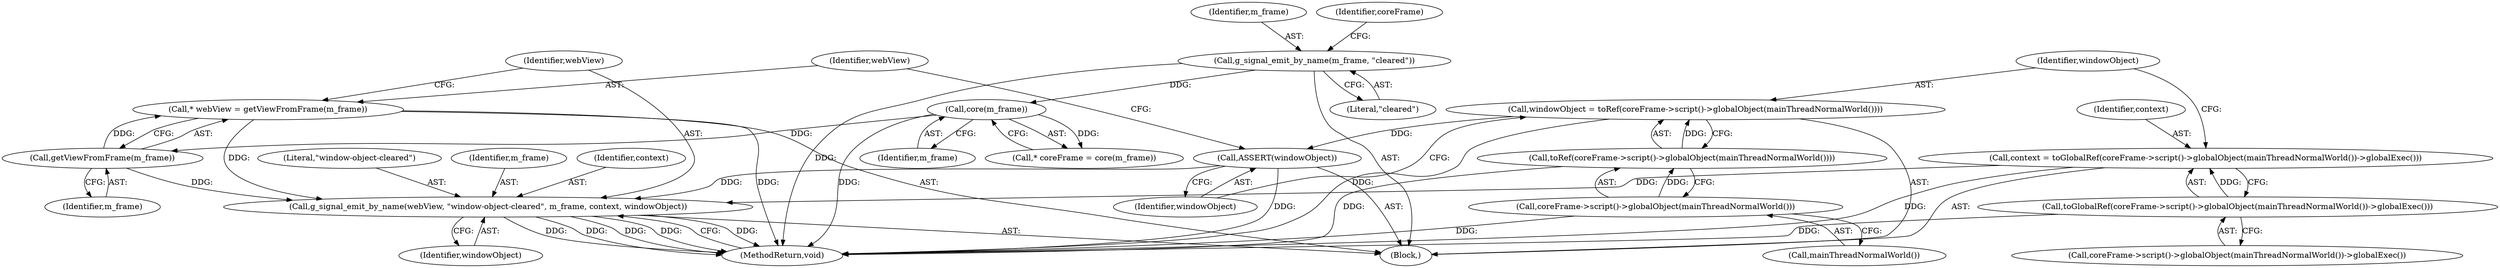 digraph "0_Chrome_a0af50481db56aa780942e8595a20c36b2c34f5c@API" {
"1000141" [label="(Call,g_signal_emit_by_name(webView, \"window-object-cleared\", m_frame, context, windowObject))"];
"1000137" [label="(Call,* webView = getViewFromFrame(m_frame))"];
"1000139" [label="(Call,getViewFromFrame(m_frame))"];
"1000108" [label="(Call,core(m_frame))"];
"1000102" [label="(Call,g_signal_emit_by_name(m_frame, \"cleared\"))"];
"1000124" [label="(Call,context = toGlobalRef(coreFrame->script()->globalObject(mainThreadNormalWorld())->globalExec()))"];
"1000126" [label="(Call,toGlobalRef(coreFrame->script()->globalObject(mainThreadNormalWorld())->globalExec()))"];
"1000134" [label="(Call,ASSERT(windowObject))"];
"1000129" [label="(Call,windowObject = toRef(coreFrame->script()->globalObject(mainThreadNormalWorld())))"];
"1000131" [label="(Call,toRef(coreFrame->script()->globalObject(mainThreadNormalWorld())))"];
"1000132" [label="(Call,coreFrame->script()->globalObject(mainThreadNormalWorld()))"];
"1000142" [label="(Identifier,webView)"];
"1000130" [label="(Identifier,windowObject)"];
"1000139" [label="(Call,getViewFromFrame(m_frame))"];
"1000129" [label="(Call,windowObject = toRef(coreFrame->script()->globalObject(mainThreadNormalWorld())))"];
"1000106" [label="(Call,* coreFrame = core(m_frame))"];
"1000132" [label="(Call,coreFrame->script()->globalObject(mainThreadNormalWorld()))"];
"1000125" [label="(Identifier,context)"];
"1000103" [label="(Identifier,m_frame)"];
"1000143" [label="(Literal,\"window-object-cleared\")"];
"1000134" [label="(Call,ASSERT(windowObject))"];
"1000140" [label="(Identifier,m_frame)"];
"1000104" [label="(Literal,\"cleared\")"];
"1000144" [label="(Identifier,m_frame)"];
"1000102" [label="(Call,g_signal_emit_by_name(m_frame, \"cleared\"))"];
"1000126" [label="(Call,toGlobalRef(coreFrame->script()->globalObject(mainThreadNormalWorld())->globalExec()))"];
"1000147" [label="(MethodReturn,void)"];
"1000141" [label="(Call,g_signal_emit_by_name(webView, \"window-object-cleared\", m_frame, context, windowObject))"];
"1000135" [label="(Identifier,windowObject)"];
"1000124" [label="(Call,context = toGlobalRef(coreFrame->script()->globalObject(mainThreadNormalWorld())->globalExec()))"];
"1000133" [label="(Call,mainThreadNormalWorld())"];
"1000107" [label="(Identifier,coreFrame)"];
"1000109" [label="(Identifier,m_frame)"];
"1000138" [label="(Identifier,webView)"];
"1000127" [label="(Call,coreFrame->script()->globalObject(mainThreadNormalWorld())->globalExec())"];
"1000131" [label="(Call,toRef(coreFrame->script()->globalObject(mainThreadNormalWorld())))"];
"1000101" [label="(Block,)"];
"1000137" [label="(Call,* webView = getViewFromFrame(m_frame))"];
"1000146" [label="(Identifier,windowObject)"];
"1000108" [label="(Call,core(m_frame))"];
"1000145" [label="(Identifier,context)"];
"1000141" -> "1000101"  [label="AST: "];
"1000141" -> "1000146"  [label="CFG: "];
"1000142" -> "1000141"  [label="AST: "];
"1000143" -> "1000141"  [label="AST: "];
"1000144" -> "1000141"  [label="AST: "];
"1000145" -> "1000141"  [label="AST: "];
"1000146" -> "1000141"  [label="AST: "];
"1000147" -> "1000141"  [label="CFG: "];
"1000141" -> "1000147"  [label="DDG: "];
"1000141" -> "1000147"  [label="DDG: "];
"1000141" -> "1000147"  [label="DDG: "];
"1000141" -> "1000147"  [label="DDG: "];
"1000141" -> "1000147"  [label="DDG: "];
"1000137" -> "1000141"  [label="DDG: "];
"1000139" -> "1000141"  [label="DDG: "];
"1000124" -> "1000141"  [label="DDG: "];
"1000134" -> "1000141"  [label="DDG: "];
"1000137" -> "1000101"  [label="AST: "];
"1000137" -> "1000139"  [label="CFG: "];
"1000138" -> "1000137"  [label="AST: "];
"1000139" -> "1000137"  [label="AST: "];
"1000142" -> "1000137"  [label="CFG: "];
"1000137" -> "1000147"  [label="DDG: "];
"1000139" -> "1000137"  [label="DDG: "];
"1000139" -> "1000140"  [label="CFG: "];
"1000140" -> "1000139"  [label="AST: "];
"1000108" -> "1000139"  [label="DDG: "];
"1000108" -> "1000106"  [label="AST: "];
"1000108" -> "1000109"  [label="CFG: "];
"1000109" -> "1000108"  [label="AST: "];
"1000106" -> "1000108"  [label="CFG: "];
"1000108" -> "1000147"  [label="DDG: "];
"1000108" -> "1000106"  [label="DDG: "];
"1000102" -> "1000108"  [label="DDG: "];
"1000102" -> "1000101"  [label="AST: "];
"1000102" -> "1000104"  [label="CFG: "];
"1000103" -> "1000102"  [label="AST: "];
"1000104" -> "1000102"  [label="AST: "];
"1000107" -> "1000102"  [label="CFG: "];
"1000102" -> "1000147"  [label="DDG: "];
"1000124" -> "1000101"  [label="AST: "];
"1000124" -> "1000126"  [label="CFG: "];
"1000125" -> "1000124"  [label="AST: "];
"1000126" -> "1000124"  [label="AST: "];
"1000130" -> "1000124"  [label="CFG: "];
"1000124" -> "1000147"  [label="DDG: "];
"1000126" -> "1000124"  [label="DDG: "];
"1000126" -> "1000127"  [label="CFG: "];
"1000127" -> "1000126"  [label="AST: "];
"1000126" -> "1000147"  [label="DDG: "];
"1000134" -> "1000101"  [label="AST: "];
"1000134" -> "1000135"  [label="CFG: "];
"1000135" -> "1000134"  [label="AST: "];
"1000138" -> "1000134"  [label="CFG: "];
"1000134" -> "1000147"  [label="DDG: "];
"1000129" -> "1000134"  [label="DDG: "];
"1000129" -> "1000101"  [label="AST: "];
"1000129" -> "1000131"  [label="CFG: "];
"1000130" -> "1000129"  [label="AST: "];
"1000131" -> "1000129"  [label="AST: "];
"1000135" -> "1000129"  [label="CFG: "];
"1000129" -> "1000147"  [label="DDG: "];
"1000131" -> "1000129"  [label="DDG: "];
"1000131" -> "1000132"  [label="CFG: "];
"1000132" -> "1000131"  [label="AST: "];
"1000131" -> "1000147"  [label="DDG: "];
"1000132" -> "1000131"  [label="DDG: "];
"1000132" -> "1000133"  [label="CFG: "];
"1000133" -> "1000132"  [label="AST: "];
"1000132" -> "1000147"  [label="DDG: "];
}

